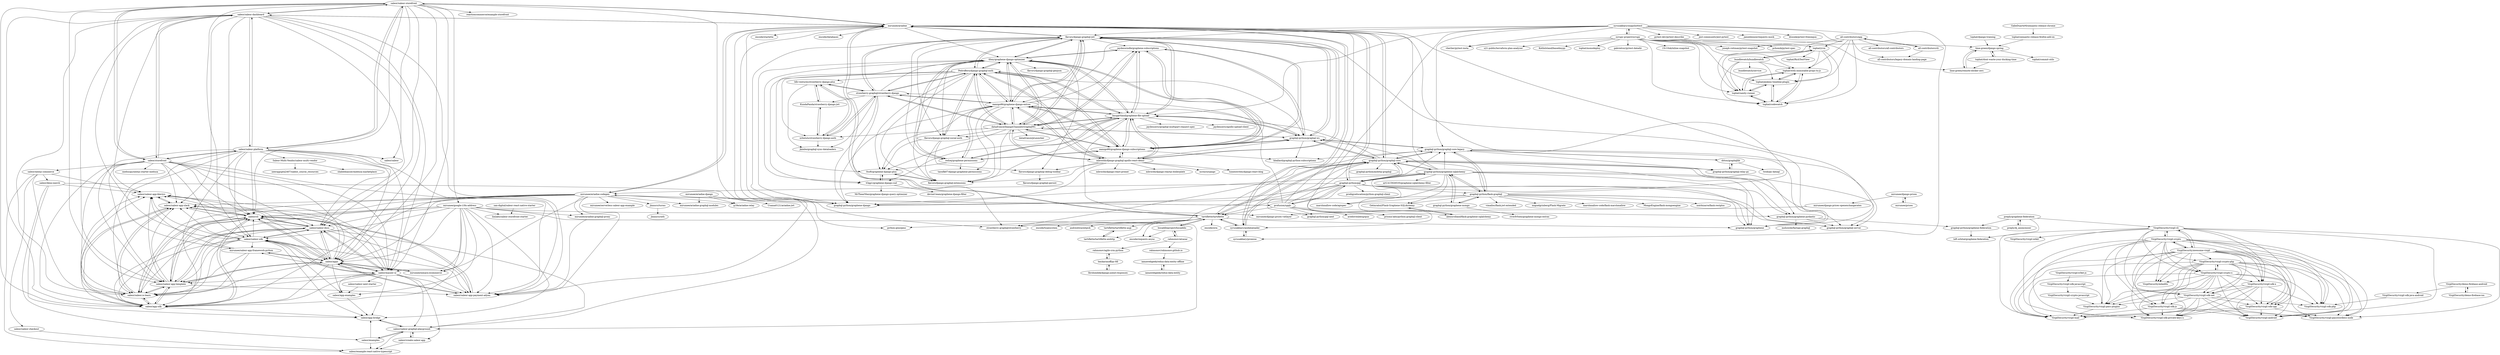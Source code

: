 digraph G {
"saleor/saleor-storefront" -> "saleor/saleor-dashboard"
"saleor/saleor-storefront" -> "saleor/saleor-platform"
"saleor/saleor-storefront" -> "saleor/saleor-sdk"
"saleor/saleor-storefront" -> "saleor/saleor-docs"
"saleor/saleor-storefront" -> "saleor/storefront"
"saleor/saleor-storefront" -> "saleor/macaw-ui"
"saleor/saleor-storefront" -> "mirumee/ariadne"
"saleor/saleor-storefront" -> "saleor/saleor" ["e"=1]
"saleor/saleor-storefront" -> "saleor/apps"
"saleor/saleor-storefront" -> "mirumee/google-i18n-address"
"saleor/saleor-storefront" -> "saleor/cli"
"saleor/saleor-storefront" -> "saleor/saleor-app-template"
"saleor/saleor-storefront" -> "reactioncommerce/example-storefront" ["e"=1]
"saleor/saleor-storefront" -> "saleor/saleor-app-payment-adyen"
"saleor/saleor-storefront" -> "saleor/app-sdk"
"saleor/saleor-dashboard" -> "saleor/saleor-storefront"
"saleor/saleor-dashboard" -> "saleor/storefront"
"saleor/saleor-dashboard" -> "saleor/saleor-platform"
"saleor/saleor-dashboard" -> "saleor/cli"
"saleor/saleor-dashboard" -> "saleor/saleor-sdk"
"saleor/saleor-dashboard" -> "saleor/apps"
"saleor/saleor-dashboard" -> "saleor/saleor-docs"
"saleor/saleor-dashboard" -> "saleor/saleor-app-template"
"saleor/saleor-dashboard" -> "saleor/macaw-ui"
"saleor/saleor-dashboard" -> "saleor/app-sdk"
"saleor/saleor-dashboard" -> "saleor/saleor.io-learn"
"saleor/saleor-dashboard" -> "saleor/saleor-app-slack"
"saleor/saleor-dashboard" -> "saleor/saleor-app-payment-adyen"
"saleor/saleor-dashboard" -> "mirumee/ariadne"
"saleor/saleor-dashboard" -> "saleor/saleor-app-klaviyo"
"tophat/with-immutable-props-to-js" -> "tophat/jenkins-timeline-plugin"
"tophat/with-immutable-props-to-js" -> "tophat/codewatch"
"tophat/with-immutable-props-to-js" -> "tophat/sanity-runner"
"flavors/django-graphql-jwt" -> "PedroBern/django-graphql-auth"
"flavors/django-graphql-jwt" -> "graphql-python/graphene-django" ["e"=1]
"flavors/django-graphql-jwt" -> "eamigo86/graphene-django-extras"
"flavors/django-graphql-jwt" -> "tfoxy/graphene-django-optimizer"
"flavors/django-graphql-jwt" -> "lmcgartland/graphene-file-upload"
"flavors/django-graphql-jwt" -> "datadvance/DjangoChannelsGraphqlWs"
"flavors/django-graphql-jwt" -> "flavors/django-graphql-social-auth"
"flavors/django-graphql-jwt" -> "eamigo86/graphene-django-subscriptions"
"flavors/django-graphql-jwt" -> "graphql-python/graphene" ["e"=1]
"flavors/django-graphql-jwt" -> "mbrochh/django-graphql-apollo-react-demo"
"flavors/django-graphql-jwt" -> "mirumee/ariadne"
"flavors/django-graphql-jwt" -> "graphql-python/graphql-ws"
"flavors/django-graphql-jwt" -> "strawberry-graphql/strawberry-django"
"flavors/django-graphql-jwt" -> "redzej/graphene-permissions"
"flavors/django-graphql-jwt" -> "jaydenwindle/graphene-subscriptions"
"mirumee/ariadne" -> "strawberry-graphql/strawberry" ["e"=1]
"mirumee/ariadne" -> "tartiflette/tartiflette"
"mirumee/ariadne" -> "graphql-python/graphql-core"
"mirumee/ariadne" -> "graphql-python/graphene" ["e"=1]
"mirumee/ariadne" -> "graphql-python/graphene-django" ["e"=1]
"mirumee/ariadne" -> "flavors/django-graphql-jwt"
"mirumee/ariadne" -> "saleor/saleor-dashboard"
"mirumee/ariadne" -> "mirumee/ariadne-codegen"
"mirumee/ariadne" -> "graphql-python/gql"
"mirumee/ariadne" -> "syrusakbary/aiodataloader"
"mirumee/ariadne" -> "encode/starlette" ["e"=1]
"mirumee/ariadne" -> "python-gino/gino" ["e"=1]
"mirumee/ariadne" -> "tfoxy/graphene-django-optimizer"
"mirumee/ariadne" -> "saleor/saleor-storefront"
"mirumee/ariadne" -> "encode/databases" ["e"=1]
"eamigo86/graphene-django-extras" -> "eamigo86/graphene-django-subscriptions"
"eamigo86/graphene-django-extras" -> "tfoxy/graphene-django-optimizer"
"eamigo86/graphene-django-extras" -> "flavors/django-graphql-jwt"
"eamigo86/graphene-django-extras" -> "datadvance/DjangoChannelsGraphqlWs"
"eamigo86/graphene-django-extras" -> "PedroBern/django-graphql-auth"
"eamigo86/graphene-django-extras" -> "lmcgartland/graphene-file-upload"
"eamigo86/graphene-django-extras" -> "flavors/django-graphql-extensions"
"eamigo86/graphene-django-extras" -> "redzej/graphene-permissions"
"eamigo86/graphene-django-extras" -> "jaydenwindle/graphene-subscriptions"
"eamigo86/graphene-django-extras" -> "0soft/graphene-django-plus"
"eamigo86/graphene-django-extras" -> "graphql-python/graphene-django" ["e"=1]
"eamigo86/graphene-django-extras" -> "mbrochh/django-graphql-apollo-react-demo"
"eamigo86/graphene-django-extras" -> "graphql-python/graphql-ws"
"eamigo86/graphene-django-extras" -> "strawberry-graphql/strawberry-django"
"eamigo86/graphene-django-extras" -> "taoufik07/django-graphene-permissions"
"eamigo86/graphene-django-subscriptions" -> "datadvance/DjangoChannelsGraphqlWs"
"eamigo86/graphene-django-subscriptions" -> "eamigo86/graphene-django-extras"
"eamigo86/graphene-django-subscriptions" -> "jaydenwindle/graphene-subscriptions"
"eamigo86/graphene-django-subscriptions" -> "graphql-python/graphql-ws"
"eamigo86/graphene-django-subscriptions" -> "hballard/graphql-python-subscriptions"
"eamigo86/graphene-django-subscriptions" -> "lmcgartland/graphene-file-upload"
"eamigo86/graphene-django-subscriptions" -> "PedroBern/django-graphql-auth"
"eamigo86/graphene-django-subscriptions" -> "tfoxy/graphene-django-optimizer"
"eamigo86/graphene-django-subscriptions" -> "redzej/graphene-permissions"
"eamigo86/graphene-django-subscriptions" -> "mbrochh/django-graphql-apollo-react-demo"
"eamigo86/graphene-django-subscriptions" -> "flavors/django-graphql-jwt"
"datadvance/DjangoChannelsGraphqlWs" -> "graphql-python/graphql-ws"
"datadvance/DjangoChannelsGraphqlWs" -> "eamigo86/graphene-django-subscriptions"
"datadvance/DjangoChannelsGraphqlWs" -> "jaydenwindle/graphene-subscriptions"
"datadvance/DjangoChannelsGraphqlWs" -> "tfoxy/graphene-django-optimizer"
"datadvance/DjangoChannelsGraphqlWs" -> "eamigo86/graphene-django-extras"
"datadvance/DjangoChannelsGraphqlWs" -> "PedroBern/django-graphql-auth"
"datadvance/DjangoChannelsGraphqlWs" -> "flavors/django-graphql-social-auth"
"datadvance/DjangoChannelsGraphqlWs" -> "flavors/django-graphql-jwt"
"datadvance/DjangoChannelsGraphqlWs" -> "lmcgartland/graphene-file-upload"
"datadvance/DjangoChannelsGraphqlWs" -> "flavors/django-graphql-extensions"
"datadvance/DjangoChannelsGraphqlWs" -> "nrbnlulu/strawberry-django-auth"
"datadvance/DjangoChannelsGraphqlWs" -> "0soft/graphene-django-plus"
"datadvance/DjangoChannelsGraphqlWs" -> "datadvance/pLauncher"
"datadvance/DjangoChannelsGraphqlWs" -> "strawberry-graphql/strawberry-django"
"datadvance/DjangoChannelsGraphqlWs" -> "mbrochh/django-graphql-apollo-react-demo"
"tartiflette/tartiflette" -> "mirumee/ariadne"
"tartiflette/tartiflette" -> "tartiflette/tartiflette-asgi"
"tartiflette/tartiflette" -> "graphql-python/graphql-core"
"tartiflette/tartiflette" -> "tartiflette/tartiflette-aiohttp"
"tartiflette/tartiflette" -> "strawberry-graphql/strawberry" ["e"=1]
"tartiflette/tartiflette" -> "syrusakbary/aiodataloader"
"tartiflette/tartiflette" -> "bocadilloproject/bocadillo"
"tartiflette/tartiflette" -> "encode/orm" ["e"=1]
"tartiflette/tartiflette" -> "graphql-python/graphql-core-legacy"
"tartiflette/tartiflette" -> "lmcgartland/graphene-file-upload"
"tartiflette/tartiflette" -> "encode/typesystem" ["e"=1]
"tartiflette/tartiflette" -> "python-gino/gino" ["e"=1]
"tartiflette/tartiflette" -> "encode/requests-async" ["e"=1]
"tartiflette/tartiflette" -> "graphql-python/graphene" ["e"=1]
"tartiflette/tartiflette" -> "andreoliwa/nitpick" ["e"=1]
"alexisrolland/flask-graphene-sqlalchemy" -> "Getmrahul/Flask-Graphene-SQLAlchemy"
"all-contributors/app" -> "all-contributors/cli"
"all-contributors/app" -> "tophat/with-immutable-props-to-js"
"all-contributors/app" -> "all-contributors/legacy-domain-landing-page"
"all-contributors/app" -> "tophat/codewatch"
"all-contributors/app" -> "tophat/sanity-runner"
"all-contributors/app" -> "tophat/jenkins-timeline-plugin"
"all-contributors/app" -> "all-contributors/all-contributors" ["e"=1]
"all-contributors/app" -> "tophat/yvm"
"flavors/django-graphql-extensions" -> "0soft/graphene-django-plus"
"profusion/sgqlc" -> "graphql-python/gql"
"profusion/sgqlc" -> "mirumee/ariadne-codegen"
"profusion/sgqlc" -> "prisma-labs/python-graphql-client"
"profusion/sgqlc" -> "graphql-python/gql-next"
"profusion/sgqlc" -> "graphql-python/graphql-core"
"profusion/sgqlc" -> "tartiflette/tartiflette"
"profusion/sgqlc" -> "mirumee/ariadne"
"profusion/sgqlc" -> "graphql-python/graphene-pydantic"
"profusion/sgqlc" -> "strawberry-graphql/strawberry-django"
"profusion/sgqlc" -> "ariebovenberg/quiz"
"bocadilloproject/bocadillo" -> "rahmonov/alcazar"
"bocadilloproject/bocadillo" -> "tartiflette/tartiflette"
"bocadilloproject/bocadillo" -> "encode/requests-async" ["e"=1]
"lmcgartland/graphene-file-upload" -> "flavors/django-graphql-jwt"
"lmcgartland/graphene-file-upload" -> "tfoxy/graphene-django-optimizer"
"lmcgartland/graphene-file-upload" -> "eamigo86/graphene-django-subscriptions"
"lmcgartland/graphene-file-upload" -> "jaydenwindle/graphene-subscriptions"
"lmcgartland/graphene-file-upload" -> "redzej/graphene-permissions"
"lmcgartland/graphene-file-upload" -> "eamigo86/graphene-django-extras"
"lmcgartland/graphene-file-upload" -> "PedroBern/django-graphql-auth"
"lmcgartland/graphene-file-upload" -> "graphql-python/graphql-ws"
"lmcgartland/graphene-file-upload" -> "datadvance/DjangoChannelsGraphqlWs"
"lmcgartland/graphene-file-upload" -> "flavors/django-graphql-social-auth"
"lmcgartland/graphene-file-upload" -> "flavors/django-graphql-extensions"
"lmcgartland/graphene-file-upload" -> "jaydenseric/graphql-multipart-request-spec" ["e"=1]
"lmcgartland/graphene-file-upload" -> "mbrochh/django-graphql-apollo-react-demo"
"lmcgartland/graphene-file-upload" -> "jaydenseric/apollo-upload-client" ["e"=1]
"lmcgartland/graphene-file-upload" -> "tOgg1/graphene-django-cud"
"graphql-python/graphene-pydantic" -> "graphql-python/graphene-federation"
"graphql-python/graphene-pydantic" -> "graphql-python/graphql-server"
"graphql-python/graphene-pydantic" -> "moluwole/fastapi-graphql"
"rahmonov/alcazar" -> "bocadilloproject/bocadillo"
"rahmonov/alcazar" -> "rahmonov/agile-crm-python"
"rahmonov/alcazar" -> "rahmonov/rahmonov.github.io"
"graphql-python/graphql-ws" -> "datadvance/DjangoChannelsGraphqlWs"
"graphql-python/graphql-ws" -> "eamigo86/graphene-django-subscriptions"
"graphql-python/graphql-ws" -> "jaydenwindle/graphene-subscriptions"
"graphql-python/graphql-ws" -> "graphql-python/graphql-core"
"graphql-python/graphql-ws" -> "hballard/graphql-python-subscriptions"
"graphql-python/graphql-ws" -> "lmcgartland/graphene-file-upload"
"graphql-python/graphql-ws" -> "graphql-python/graphql-core-legacy"
"graphql-python/graphql-ws" -> "flavors/django-graphql-jwt"
"graphql-python/graphql-core" -> "syrusakbary/aiodataloader"
"graphql-python/graphql-core" -> "graphql-python/graphql-ws"
"graphql-python/graphql-core" -> "mirumee/ariadne"
"graphql-python/graphql-core" -> "graphql-python/graphql-core-legacy"
"graphql-python/graphql-core" -> "graphql-python/graphql-server"
"graphql-python/graphql-core" -> "tartiflette/tartiflette"
"graphql-python/graphql-core" -> "graphql-python/gql"
"graphql-python/graphql-core" -> "graphql-python/graphql-relay-py"
"graphql-python/graphql-core" -> "strawberry-graphql/strawberry" ["e"=1]
"graphql-python/graphql-core" -> "lmcgartland/graphene-file-upload"
"graphql-python/graphql-core" -> "graphql-python/graphene-pydantic"
"graphql-python/graphql-core" -> "graphql-python/graphene-sqlalchemy"
"graphql-python/graphql-core" -> "graphql-python/aiohttp-graphql"
"graphql-python/graphql-core" -> "graphql-python/graphene" ["e"=1]
"graphql-python/graphql-core" -> "graphql-python/gql-next"
"bundlewatch/bundlewatch" -> "tophat/with-immutable-props-to-js"
"bundlewatch/bundlewatch" -> "tophat/codewatch"
"bundlewatch/bundlewatch" -> "tophat/sanity-runner"
"bundlewatch/bundlewatch" -> "tophat/jenkins-timeline-plugin"
"bundlewatch/bundlewatch" -> "bundlewatch/service"
"bundlewatch/bundlewatch" -> "tophat/yvm"
"saleor/saleor-docs" -> "saleor/cli"
"saleor/saleor-docs" -> "saleor/saleor-sdk"
"saleor/saleor-docs" -> "saleor/saleor-app-template"
"saleor/saleor-docs" -> "saleor/saleor-app-payment-adyen"
"saleor/saleor-docs" -> "saleor/saleor-app-slack"
"saleor/saleor-docs" -> "saleor/app-sdk"
"saleor/saleor-docs" -> "saleor/apps"
"saleor/saleor-docs" -> "saleor/saleor.io-learn"
"saleor/saleor-docs" -> "saleor/macaw-ui"
"saleor/saleor-docs" -> "saleor/saleor-app-klaviyo"
"saleor/saleor-docs" -> "saleor/saleor-graphql-playground"
"GabeDuarteM/semantic-release-chrome" -> "tophat/semantic-release-firefox-add-on"
"tfoxy/graphene-django-optimizer" -> "eamigo86/graphene-django-extras"
"tfoxy/graphene-django-optimizer" -> "flavors/django-graphql-jwt"
"tfoxy/graphene-django-optimizer" -> "0soft/graphene-django-plus"
"tfoxy/graphene-django-optimizer" -> "flavors/django-graphiql-debug-toolbar"
"tfoxy/graphene-django-optimizer" -> "PedroBern/django-graphql-auth"
"tfoxy/graphene-django-optimizer" -> "lmcgartland/graphene-file-upload"
"tfoxy/graphene-django-optimizer" -> "jaydenwindle/graphene-subscriptions"
"tfoxy/graphene-django-optimizer" -> "datadvance/DjangoChannelsGraphqlWs"
"tfoxy/graphene-django-optimizer" -> "eamigo86/graphene-django-subscriptions"
"tfoxy/graphene-django-optimizer" -> "redzej/graphene-permissions"
"tfoxy/graphene-django-optimizer" -> "tOgg1/graphene-django-cud"
"tfoxy/graphene-django-optimizer" -> "flavors/django-graphql-extensions"
"tfoxy/graphene-django-optimizer" -> "graphql-python/graphene-django" ["e"=1]
"tfoxy/graphene-django-optimizer" -> "flavors/django-graphql-geojson"
"tfoxy/graphene-django-optimizer" -> "flavors/django-graphql-social-auth"
"tophat/yvm" -> "tophat/sanity-runner"
"tophat/yvm" -> "tophat/with-immutable-props-to-js"
"tophat/yvm" -> "tophat/jenkins-timeline-plugin"
"tophat/yvm" -> "tophat/codewatch"
"tophat/yvm" -> "tophat/RichTextView" ["e"=1]
"tophat/yvm" -> "bundlewatch/bundlewatch"
"flavors/django-graphiql-debug-toolbar" -> "flavors/django-graphql-persist"
"graphql-python/graphene-mongo" -> "graphql-python/flask-graphql"
"graphql-python/graphene-mongo" -> "graphql-python/graphene-sqlalchemy"
"graphql-python/graphene-mongo" -> "riverfr0zen/graphene-mongo-extras"
"redzej/graphene-permissions" -> "taoufik07/django-graphene-permissions"
"redzej/graphene-permissions" -> "0soft/graphene-django-plus"
"redzej/graphene-permissions" -> "lmcgartland/graphene-file-upload"
"redzej/graphene-permissions" -> "eamigo86/graphene-django-subscriptions"
"redzej/graphene-permissions" -> "eamigo86/graphene-django-extras"
"redzej/graphene-permissions" -> "tfoxy/graphene-django-optimizer"
"flavors/django-graphql-social-auth" -> "flavors/django-graphql-extensions"
"flavors/django-graphql-social-auth" -> "flavors/django-graphiql-debug-toolbar"
"flavors/django-graphql-social-auth" -> "PedroBern/django-graphql-auth"
"flavors/django-graphql-social-auth" -> "0soft/graphene-django-plus"
"heykarimoff/py-fdl" -> "rahmonov/agile-crm-python"
"heykarimoff/py-fdl" -> "Ibrohimbek/django-jsend-responses"
"Ibrohimbek/django-jsend-responses" -> "heykarimoff/py-fdl"
"tophat/django-training" -> "lime-green/django-spring"
"saleor/macaw-ui" -> "saleor/app-sdk"
"saleor/macaw-ui" -> "saleor/saleor.io-learn"
"saleor/macaw-ui" -> "saleor/cli"
"saleor/macaw-ui" -> "saleor/app-bridge"
"saleor/macaw-ui" -> "saleor/saleor-app-template"
"saleor/macaw-ui" -> "saleor/saleor-app-slack"
"saleor/macaw-ui" -> "saleor/app-examples"
"saleor/macaw-ui" -> "saleor/saleor-graphql-playground"
"saleor/macaw-ui" -> "saleor/saleor-app-klaviyo"
"saleor/macaw-ui" -> "saleor/saleor-sdk"
"saleor/macaw-ui" -> "saleor/saleor-app-payment-adyen"
"saleor/macaw-ui" -> "saleor/apps"
"saleor/macaw-ui" -> "saleor/saleor-next-starter"
"saleor/macaw-ui" -> "saleor/saleor-docs"
"saleor/macaw-ui" -> "saleor/create-saleor-app"
"preply/graphene-federation" -> "preply/dj_anonymizer"
"preply/graphene-federation" -> "graphql-python/graphene-federation"
"preply/graphene-federation" -> "VirgilSecurity/virgil-cli"
"preply/graphene-federation" -> "loft-orbital/graphene-federation"
"VirgilSecurity/virgil-e3kit-js" -> "VirgilSecurity/virgil-sdk-javascript"
"tartiflette/tartiflette-asgi" -> "tartiflette/tartiflette-aiohttp"
"VirgilSecurity/demo-firebase-ios" -> "VirgilSecurity/demo-firebase-android"
"VirgilSecurity/demo-firebase-android" -> "VirgilSecurity/demo-firebase-ios"
"VirgilSecurity/demo-firebase-android" -> "VirgilSecurity/virgil-sdk-java-android"
"iamawebgeek/redux-data-entity" -> "iamawebgeek/redux-data-entity-offline"
"tophat/codewatch" -> "tophat/jenkins-timeline-plugin"
"tophat/codewatch" -> "tophat/sanity-runner"
"tophat/codewatch" -> "tophat/with-immutable-props-to-js"
"tophat/jenkins-timeline-plugin" -> "tophat/codewatch"
"tophat/jenkins-timeline-plugin" -> "tophat/sanity-runner"
"tophat/jenkins-timeline-plugin" -> "tophat/with-immutable-props-to-js"
"tophat/sanity-runner" -> "tophat/jenkins-timeline-plugin"
"tophat/sanity-runner" -> "tophat/codewatch"
"tophat/sanity-runner" -> "tophat/with-immutable-props-to-js"
"tartiflette/tartiflette-aiohttp" -> "tartiflette/tartiflette-asgi"
"iamawebgeek/redux-data-entity-offline" -> "iamawebgeek/redux-data-entity"
"saleor/saleor-platform" -> "saleor/saleor-dashboard"
"saleor/saleor-platform" -> "saleor/saleor-storefront"
"saleor/saleor-platform" -> "saleor/storefront"
"saleor/saleor-platform" -> "saleor/saleor-docs"
"saleor/saleor-platform" -> "saleor/saleor-sdk"
"saleor/saleor-platform" -> "saleor/apps"
"saleor/saleor-platform" -> "saleor/macaw-ui"
"saleor/saleor-platform" -> "saleor/cli"
"saleor/saleor-platform" -> "saleor/saleor-app-template"
"saleor/saleor-platform" -> "saleor/saleor.io-learn"
"saleor/saleor-platform" -> "saleor/app-sdk"
"saleor/saleor-platform" -> "mirumee/saleor-app-framework-python"
"saleor/saleor-platform" -> "saleor/saleor-app-payment-adyen"
"saleor/saleor-platform" -> "Saleor-Multi-Vendor/saleor-multi-vendor"
"saleor/saleor-platform" -> "saleor/saleor" ["e"=1]
"VirgilSecurity/virgil-crypto" -> "VirgilSecurity/virgil-sdk-cpp"
"VirgilSecurity/virgil-crypto" -> "VirgilSecurity/virgil-sdk-net"
"VirgilSecurity/virgil-crypto" -> "VirgilSecurity/virgil-pass-plugins"
"VirgilSecurity/virgil-crypto" -> "VirgilSecurity/virgil-mail"
"VirgilSecurity/virgil-crypto" -> "VirgilSecurity/virgil-sdk-private-keys-x"
"VirgilSecurity/virgil-crypto" -> "VirgilSecurity/virgil-android"
"VirgilSecurity/virgil-crypto" -> "VirgilSecurity/virgil-crypto-x"
"VirgilSecurity/virgil-crypto" -> "VirgilSecurity/virgil-sdk-js"
"VirgilSecurity/virgil-crypto" -> "VirgilSecurity/virgil-passwordless-node"
"VirgilSecurity/virgil-crypto" -> "VirgilSecurity/virgil-sdk-x"
"VirgilSecurity/virgil-crypto" -> "VirgilSecurity/mbedtls"
"VirgilSecurity/virgil-crypto" -> "VirgilSecurity/virgil-crypto-php"
"VirgilSecurity/virgil-crypto" -> "VirgilSecurity/virgil-sdk-php"
"VirgilSecurity/virgil-crypto" -> "VirgilSecurity/virgil-cli"
"VirgilSecurity/virgil-crypto" -> "VirgilSecurity/awesome-virgil"
"syrupy-project/syrupy" -> "syrusakbary/snapshottest"
"syrupy-project/syrupy" -> "tophat/with-immutable-props-to-js"
"syrupy-project/syrupy" -> "joseph-roitman/pytest-snapshot"
"syrupy-project/syrupy" -> "15r10nk/inline-snapshot" ["e"=1]
"syrupy-project/syrupy" -> "tophat/codewatch"
"syrupy-project/syrupy" -> "tophat/sanity-runner"
"syrupy-project/syrupy" -> "lime-green/django-spring"
"syrupy-project/syrupy" -> "tophat/jenkins-timeline-plugin"
"syrupy-project/syrupy" -> "vberlier/pytest-insta"
"syrupy-project/syrupy" -> "tophat/yvm"
"syrupy-project/syrupy" -> "lime-green/remote-docker-aws"
"syrupy-project/syrupy" -> "u21-public/terraform-plan-analyzer"
"syrupy-project/syrupy" -> "KotlinIsland/basedmypy" ["e"=1]
"syrupy-project/syrupy" -> "tophat/monodeploy"
"syrupy-project/syrupy" -> "gabrielcnr/pytest-datadir" ["e"=1]
"jaydenwindle/graphene-subscriptions" -> "datadvance/DjangoChannelsGraphqlWs"
"jaydenwindle/graphene-subscriptions" -> "eamigo86/graphene-django-subscriptions"
"jaydenwindle/graphene-subscriptions" -> "graphql-python/graphql-ws"
"jaydenwindle/graphene-subscriptions" -> "tfoxy/graphene-django-optimizer"
"jaydenwindle/graphene-subscriptions" -> "lmcgartland/graphene-file-upload"
"lime-green/remote-docker-aws" -> "lime-green/django-spring"
"saleor/saleor-sdk" -> "saleor/cli"
"saleor/saleor-sdk" -> "saleor/saleor-docs"
"saleor/saleor-sdk" -> "saleor/app-sdk"
"saleor/saleor-sdk" -> "saleor/saleor.io-learn"
"saleor/saleor-sdk" -> "saleor/apps"
"saleor/saleor-sdk" -> "saleor/saleor-app-template"
"saleor/saleor-sdk" -> "saleor/saleor-app-payment-adyen"
"saleor/saleor-sdk" -> "saleor/macaw-ui"
"saleor/saleor-sdk" -> "saleor/saleor-app-klaviyo"
"saleor/saleor-sdk" -> "saleor/app-bridge"
"saleor/saleor-sdk" -> "saleor/saleor-app-slack"
"saleor/saleor-sdk" -> "saleor/app-examples"
"saleor/saleor-sdk" -> "mirumee/saleor-app-framework-python"
"PedroBern/django-graphql-auth" -> "flavors/django-graphql-jwt"
"PedroBern/django-graphql-auth" -> "tfoxy/graphene-django-optimizer"
"PedroBern/django-graphql-auth" -> "flavors/django-graphql-social-auth"
"PedroBern/django-graphql-auth" -> "eamigo86/graphene-django-extras"
"PedroBern/django-graphql-auth" -> "datadvance/DjangoChannelsGraphqlWs"
"PedroBern/django-graphql-auth" -> "eamigo86/graphene-django-subscriptions"
"PedroBern/django-graphql-auth" -> "lmcgartland/graphene-file-upload"
"PedroBern/django-graphql-auth" -> "nrbnlulu/strawberry-django-auth"
"PedroBern/django-graphql-auth" -> "0soft/graphene-django-plus"
"PedroBern/django-graphql-auth" -> "tOgg1/graphene-django-cud"
"PedroBern/django-graphql-auth" -> "strawberry-graphql/strawberry-django"
"PedroBern/django-graphql-auth" -> "blb-ventures/strawberry-django-plus"
"PedroBern/django-graphql-auth" -> "mbrochh/django-graphql-apollo-react-demo"
"PedroBern/django-graphql-auth" -> "flavors/django-graphql-extensions"
"PedroBern/django-graphql-auth" -> "graphql-python/graphql-ws"
"Saleor-Multi-Vendor/saleor-multi-vendor" -> "shahednasser/medusa-marketplace" ["e"=1]
"Saleor-Multi-Vendor/saleor-multi-vendor" -> "neerajgupta2407/saleor_course_resources"
"tOgg1/graphene-django-cud" -> "0soft/graphene-django-plus"
"tOgg1/graphene-django-cud" -> "devind-team/graphene-django-filter"
"tOgg1/graphene-django-cud" -> "MrThearMan/graphene-django-query-optimizer"
"pytest-dev/pytest-describe" -> "pchomik/pytest-spec"
"mirumee/django-prices-openexchangerates" -> "mirumee/django-prices-vatlayer"
"0soft/graphene-django-plus" -> "flavors/django-graphql-extensions"
"0soft/graphene-django-plus" -> "tOgg1/graphene-django-cud"
"tophat/dont-waste-your-ducking-time" -> "lime-green/django-spring"
"tophat/dont-waste-your-ducking-time" -> "lime-green/remote-docker-aws"
"VirgilSecurity/virgil-pass-plugins" -> "VirgilSecurity/virgil-mail"
"lime-green/django-spring" -> "lime-green/remote-docker-aws"
"lime-green/django-spring" -> "tophat/commit-utils"
"lime-green/django-spring" -> "tophat/dont-waste-your-ducking-time"
"tophat/semantic-release-firefox-add-on" -> "lime-green/django-spring"
"saleor/storefront" -> "saleor/saleor-dashboard"
"saleor/storefront" -> "saleor/cli"
"saleor/storefront" -> "saleor/saleor-platform"
"saleor/storefront" -> "saleor/saleor-docs"
"saleor/storefront" -> "saleor/saleor.io-learn"
"saleor/storefront" -> "saleor/apps"
"saleor/storefront" -> "saleor/saleor-app-template"
"saleor/storefront" -> "saleor/saleor-sdk"
"saleor/storefront" -> "saleor/app-sdk"
"saleor/storefront" -> "saleor/saleor-storefront"
"saleor/storefront" -> "medusajs/nextjs-starter-medusa" ["e"=1]
"saleor/storefront" -> "saleor/macaw-ui"
"saleor/storefront" -> "saleor/saleor-app-slack"
"saleor/storefront" -> "saleor/saleor-app-payment-adyen"
"saleor/storefront" -> "saleor/nextjs-commerce"
"dittos/graphqllib" -> "graphql-python/graphql-relay-py"
"dittos/graphqllib" -> "graphql-python/graphql-core-legacy"
"dittos/graphqllib" -> "twidi/py-dataql"
"strawberry-graphql/strawberry-django" -> "blb-ventures/strawberry-django-plus"
"strawberry-graphql/strawberry-django" -> "nrbnlulu/strawberry-django-auth"
"strawberry-graphql/strawberry-django" -> "strawberry-graphql/strawberry" ["e"=1]
"strawberry-graphql/strawberry-django" -> "KundaPanda/strawberry-django-jwt"
"strawberry-graphql/strawberry-django" -> "flavors/django-graphql-jwt"
"strawberry-graphql/strawberry-django" -> "datadvance/DjangoChannelsGraphqlWs"
"strawberry-graphql/strawberry-django" -> "PedroBern/django-graphql-auth"
"strawberry-graphql/strawberry-django" -> "tfoxy/graphene-django-optimizer"
"strawberry-graphql/strawberry-django" -> "graphql-python/graphene-django" ["e"=1]
"strawberry-graphql/strawberry-django" -> "jkimbo/graphql-sync-dataloaders"
"strawberry-graphql/strawberry-django" -> "eamigo86/graphene-django-extras"
"mirumee/ariadne-django" -> "g18e/ariadne-relay"
"mirumee/ariadne-django" -> "mirumee/ariadne-graphql-modules"
"mirumee/ariadne-django" -> "Usama0121/ariadne-jwt"
"saleor/saleor.io-learn" -> "saleor/saleor-app-slack"
"saleor/saleor.io-learn" -> "saleor/saleor-app-klaviyo"
"saleor/saleor.io-learn" -> "saleor/app-sdk"
"saleor/saleor.io-learn" -> "saleor/cli"
"saleor/saleor.io-learn" -> "saleor/saleor-app-template"
"VirgilSecurity/virgil-crypto-php" -> "VirgilSecurity/virgil-sdk-php"
"VirgilSecurity/virgil-crypto-php" -> "VirgilSecurity/virgil-pass-plugins"
"VirgilSecurity/virgil-crypto-php" -> "VirgilSecurity/virgil-mail"
"VirgilSecurity/virgil-crypto-php" -> "VirgilSecurity/virgil-sdk-net"
"VirgilSecurity/virgil-crypto-php" -> "VirgilSecurity/virgil-sdk-private-keys-x"
"VirgilSecurity/virgil-crypto-php" -> "VirgilSecurity/virgil-android"
"VirgilSecurity/virgil-crypto-php" -> "VirgilSecurity/virgil-sdk-js"
"VirgilSecurity/virgil-crypto-php" -> "VirgilSecurity/virgil-sdk-cpp"
"VirgilSecurity/virgil-crypto-php" -> "VirgilSecurity/virgil-sdk-x"
"VirgilSecurity/virgil-crypto-php" -> "VirgilSecurity/virgil-passwordless-node"
"VirgilSecurity/virgil-crypto-php" -> "VirgilSecurity/virgil-crypto-x"
"VirgilSecurity/virgil-crypto-php" -> "VirgilSecurity/mbedtls"
"mirumee/saleor-app-framework-python" -> "saleor/saleor-app-template"
"mirumee/saleor-app-framework-python" -> "saleor/apps"
"mirumee/saleor-app-framework-python" -> "saleor/saleor.io-learn"
"mirumee/saleor-app-framework-python" -> "saleor/saleor-app-klaviyo"
"saleor/nextjs-commerce" -> "saleor/deno-merch"
"saleor/nextjs-commerce" -> "saleor/example-react-native-typescript"
"saleor/nextjs-commerce" -> "saleor/saleor.io-learn"
"saleor/nextjs-commerce" -> "saleor/saleor-checkout"
"saleor/nextjs-commerce" -> "saleor/saleor-app-klaviyo"
"VirgilSecurity/virgil-sdk-net" -> "VirgilSecurity/virgil-mail"
"VirgilSecurity/virgil-sdk-net" -> "VirgilSecurity/virgil-sdk-private-keys-x"
"VirgilSecurity/virgil-sdk-net" -> "VirgilSecurity/virgil-android"
"VirgilSecurity/virgil-sdk-net" -> "VirgilSecurity/virgil-passwordless-node"
"VirgilSecurity/virgil-sdk-net" -> "VirgilSecurity/virgil-pass-plugins"
"VirgilSecurity/virgil-sdk-net" -> "VirgilSecurity/virgil-sdk-cpp"
"VirgilSecurity/virgil-sdk-net" -> "VirgilSecurity/virgil-sdk-php"
"VirgilSecurity/virgil-sdk-net" -> "VirgilSecurity/virgil-sdk-js"
"VirgilSecurity/virgil-cli" -> "VirgilSecurity/virgil-sdk-cpp"
"VirgilSecurity/virgil-cli" -> "VirgilSecurity/awesome-virgil"
"VirgilSecurity/virgil-cli" -> "VirgilSecurity/virgil-crypto"
"VirgilSecurity/virgil-cli" -> "VirgilSecurity/virgil-sdk-net"
"VirgilSecurity/virgil-cli" -> "VirgilSecurity/virgil-iotkit"
"VirgilSecurity/virgil-cli" -> "VirgilSecurity/virgil-crypto-x"
"VirgilSecurity/virgil-cli" -> "VirgilSecurity/virgil-mail"
"VirgilSecurity/virgil-cli" -> "VirgilSecurity/virgil-sdk-private-keys-x"
"VirgilSecurity/virgil-cli" -> "VirgilSecurity/virgil-android"
"VirgilSecurity/virgil-cli" -> "VirgilSecurity/virgil-sdk-x"
"VirgilSecurity/virgil-cli" -> "VirgilSecurity/virgil-passwordless-node"
"VirgilSecurity/virgil-sdk-cpp" -> "VirgilSecurity/virgil-mail"
"VirgilSecurity/virgil-sdk-cpp" -> "VirgilSecurity/virgil-sdk-private-keys-x"
"VirgilSecurity/virgil-sdk-cpp" -> "VirgilSecurity/virgil-android"
"VirgilSecurity/virgil-sdk-cpp" -> "VirgilSecurity/virgil-passwordless-node"
"KundaPanda/strawberry-django-jwt" -> "blb-ventures/strawberry-django-plus"
"KundaPanda/strawberry-django-jwt" -> "nrbnlulu/strawberry-django-auth"
"saleor/examples" -> "saleor/example-react-native-typescript"
"saleor/examples" -> "saleor/app-bridge"
"saleor/examples" -> "saleor/saleor-graphql-playground"
"saleor/app-bridge" -> "saleor/saleor-graphql-playground"
"saleor/create-saleor-app" -> "saleor/example-react-native-typescript"
"saleor/create-saleor-app" -> "saleor/saleor-graphql-playground"
"VirgilSecurity/virgil-crypto-x" -> "VirgilSecurity/virgil-sdk-net"
"VirgilSecurity/virgil-crypto-x" -> "VirgilSecurity/virgil-mail"
"VirgilSecurity/virgil-crypto-x" -> "VirgilSecurity/virgil-sdk-private-keys-x"
"VirgilSecurity/virgil-crypto-x" -> "VirgilSecurity/virgil-android"
"VirgilSecurity/virgil-crypto-x" -> "VirgilSecurity/virgil-sdk-cpp"
"VirgilSecurity/virgil-crypto-x" -> "VirgilSecurity/virgil-passwordless-node"
"VirgilSecurity/virgil-crypto-x" -> "VirgilSecurity/virgil-sdk-php"
"VirgilSecurity/virgil-crypto-x" -> "VirgilSecurity/virgil-sdk-x"
"VirgilSecurity/virgil-crypto-x" -> "VirgilSecurity/virgil-sdk-js"
"VirgilSecurity/virgil-crypto-x" -> "VirgilSecurity/virgil-crypto-php"
"VirgilSecurity/virgil-crypto-x" -> "VirgilSecurity/virgil-pass-plugins"
"VirgilSecurity/virgil-crypto-x" -> "VirgilSecurity/mbedtls"
"VirgilSecurity/awesome-virgil" -> "VirgilSecurity/virgil-cli"
"VirgilSecurity/awesome-virgil" -> "VirgilSecurity/virgil-crypto"
"VirgilSecurity/awesome-virgil" -> "VirgilSecurity/virgil-sdk-net"
"VirgilSecurity/awesome-virgil" -> "VirgilSecurity/virgil-sdk-cpp"
"VirgilSecurity/awesome-virgil" -> "VirgilSecurity/virgil-crypto-x"
"VirgilSecurity/awesome-virgil" -> "VirgilSecurity/virgil-mail"
"VirgilSecurity/awesome-virgil" -> "VirgilSecurity/virgil-sdk-private-keys-x"
"VirgilSecurity/awesome-virgil" -> "VirgilSecurity/virgil-android"
"VirgilSecurity/awesome-virgil" -> "VirgilSecurity/virgil-sdk-js"
"VirgilSecurity/awesome-virgil" -> "VirgilSecurity/virgil-sdk-x"
"VirgilSecurity/awesome-virgil" -> "VirgilSecurity/virgil-crypto-php"
"VirgilSecurity/awesome-virgil" -> "VirgilSecurity/virgil-passwordless-node"
"VirgilSecurity/awesome-virgil" -> "VirgilSecurity/virgil-pass-plugins"
"VirgilSecurity/awesome-virgil" -> "VirgilSecurity/mbedtls"
"VirgilSecurity/awesome-virgil" -> "VirgilSecurity/virgil-sdk-php"
"jhnnsrs/turms" -> "jhnnsrs/rath"
"graphql-python/graphql-relay-py" -> "dittos/graphqllib"
"graphql-python/graphql-core-legacy" -> "dittos/graphqllib"
"graphql-python/graphql-core-legacy" -> "graphql-python/graphql-relay-py"
"graphql-python/graphql-core-legacy" -> "graphql-python/graphql-core"
"graphql-python/graphql-core-legacy" -> "hballard/graphql-python-subscriptions"
"graphql-python/graphql-core-legacy" -> "graphql-python/graphql-ws"
"graphql-python/graphql-core-legacy" -> "graphql-python/graphql-server"
"graphql-python/graphql-core-legacy" -> "graphql-python/flask-graphql"
"graphql-python/graphql-core-legacy" -> "graphql-python/graphene" ["e"=1]
"saleor/cli" -> "saleor/saleor-app-slack"
"saleor/cli" -> "saleor/saleor.io-learn"
"saleor/cli" -> "saleor/app-sdk"
"saleor/cli" -> "saleor/saleor-app-payment-adyen"
"saleor/cli" -> "saleor/saleor-app-klaviyo"
"saleor/cli" -> "saleor/apps"
"saleor/cli" -> "saleor/saleor-app-template"
"saleor/cli" -> "saleor/saleor-docs"
"mirumee/google-i18n-address" -> "saleor/apps"
"mirumee/google-i18n-address" -> "saleor/macaw-ui"
"mirumee/google-i18n-address" -> "saleor/app-examples"
"mirumee/google-i18n-address" -> "saleor/app-bridge"
"mirumee/google-i18n-address" -> "saleor/cli"
"mirumee/google-i18n-address" -> "saleor/app-sdk"
"mirumee/google-i18n-address" -> "saleor/saleor-docs"
"mirumee/google-i18n-address" -> "mirumee/nimara-ecommerce"
"mirumee/google-i18n-address" -> "saleor/saleor-app-payment-adyen"
"mirumee/google-i18n-address" -> "mirumee/django-prices-vatlayer"
"mirumee/google-i18n-address" -> "limlabs/saleor-storefront-starter"
"mirumee/google-i18n-address" -> "saleor/saleor-graphql-playground"
"mirumee/google-i18n-address" -> "mirumee/ariadne-graphql-proxy"
"mirumee/google-i18n-address" -> "saleor/saleor-sdk"
"mirumee/google-i18n-address" -> "saleor/saleor.io-learn"
"blb-ventures/strawberry-django-plus" -> "strawberry-graphql/strawberry-django"
"blb-ventures/strawberry-django-plus" -> "KundaPanda/strawberry-django-jwt"
"blb-ventures/strawberry-django-plus" -> "nrbnlulu/strawberry-django-auth"
"blb-ventures/strawberry-django-plus" -> "jkimbo/graphql-sync-dataloaders"
"nrbnlulu/strawberry-django-auth" -> "blb-ventures/strawberry-django-plus"
"nrbnlulu/strawberry-django-auth" -> "KundaPanda/strawberry-django-jwt"
"nrbnlulu/strawberry-django-auth" -> "strawberry-graphql/strawberry-django"
"nrbnlulu/strawberry-django-auth" -> "jkimbo/graphql-sync-dataloaders"
"saleor/saleor-app-template" -> "saleor/app-sdk"
"saleor/saleor-app-template" -> "saleor/saleor-app-slack"
"saleor/saleor-app-template" -> "saleor/saleor-app-klaviyo"
"saleor/saleor-app-template" -> "saleor/saleor.io-learn"
"saleor/saleor-app-template" -> "saleor/cli"
"saleor/saleor-app-template" -> "saleor/saleor-docs"
"saleor/saleor-app-template" -> "saleor/saleor-app-payment-adyen"
"saleor/saleor-app-template" -> "saleor/apps"
"VirgilSecurity/virgil-sdk-javascript" -> "VirgilSecurity/virgil-pass-plugins"
"VirgilSecurity/virgil-sdk-javascript" -> "VirgilSecurity/virgil-crypto-javascript"
"VirgilSecurity/virgil-crypto-javascript" -> "VirgilSecurity/virgil-pass-plugins"
"VirgilSecurity/virgil-sdk-js" -> "VirgilSecurity/virgil-mail"
"VirgilSecurity/virgil-sdk-js" -> "VirgilSecurity/virgil-sdk-private-keys-x"
"VirgilSecurity/virgil-sdk-js" -> "VirgilSecurity/virgil-android"
"VirgilSecurity/virgil-sdk-js" -> "VirgilSecurity/virgil-passwordless-node"
"VirgilSecurity/virgil-sdk-x" -> "VirgilSecurity/virgil-pass-plugins"
"VirgilSecurity/virgil-sdk-x" -> "VirgilSecurity/virgil-mail"
"VirgilSecurity/virgil-sdk-x" -> "VirgilSecurity/virgil-sdk-php"
"VirgilSecurity/virgil-sdk-x" -> "VirgilSecurity/virgil-sdk-net"
"VirgilSecurity/virgil-sdk-x" -> "VirgilSecurity/virgil-sdk-cpp"
"VirgilSecurity/virgil-sdk-x" -> "VirgilSecurity/virgil-sdk-private-keys-x"
"VirgilSecurity/virgil-sdk-x" -> "VirgilSecurity/virgil-android"
"saleor/saleor-app-klaviyo" -> "saleor/saleor-app-slack"
"saleor/app-sdk" -> "saleor/saleor-app-slack"
"saleor/app-sdk" -> "saleor/saleor-app-klaviyo"
"saleor/app-sdk" -> "saleor/saleor.io-learn"
"saleor/app-sdk" -> "saleor/saleor-app-template"
"saleor/app-sdk" -> "saleor/cli"
"saleor/app-sdk" -> "saleor/app-bridge"
"rahmonov/rahmonov.github.io" -> "iamawebgeek/redux-data-entity-offline"
"saleor/saleor-checkout" -> "saleor/example-react-native-typescript"
"graphql-python/flask-graphql" -> "graphql-python/graphene-sqlalchemy"
"graphql-python/flask-graphql" -> "graphql-python/graphene" ["e"=1]
"graphql-python/flask-graphql" -> "graphql-python/graphene-mongo"
"graphql-python/flask-graphql" -> "graphql-python/graphql-core-legacy"
"graphql-python/flask-graphql" -> "Getmrahul/Flask-Graphene-SQLAlchemy"
"graphql-python/flask-graphql" -> "graphql-python/graphene-django" ["e"=1]
"graphql-python/flask-graphql" -> "graphql-python/graphql-server"
"graphql-python/flask-graphql" -> "graphql-python/graphql-core"
"graphql-python/flask-graphql" -> "vimalloc/flask-jwt-extended" ["e"=1]
"graphql-python/flask-graphql" -> "miguelgrinberg/Flask-Migrate" ["e"=1]
"graphql-python/flask-graphql" -> "marshmallow-code/flask-marshmallow" ["e"=1]
"graphql-python/flask-graphql" -> "mirumee/ariadne"
"graphql-python/flask-graphql" -> "MongoEngine/flask-mongoengine" ["e"=1]
"graphql-python/flask-graphql" -> "marshmallow-code/apispec" ["e"=1]
"graphql-python/flask-graphql" -> "noirbizarre/flask-restplus" ["e"=1]
"mirumee/ariadne-codegen" -> "saleor/saleor-app-payment-adyen"
"mirumee/ariadne-codegen" -> "saleor/apps"
"mirumee/ariadne-codegen" -> "mirumee/nimara-ecommerce"
"mirumee/ariadne-codegen" -> "saleor/cli"
"mirumee/ariadne-codegen" -> "saleor/app-sdk"
"mirumee/ariadne-codegen" -> "jhnnsrs/turms"
"mirumee/ariadne-codegen" -> "mirumee/ariadne-graphql-proxy"
"mirumee/ariadne-codegen" -> "saleor/saleor-app-template"
"mirumee/ariadne-codegen" -> "g18e/ariadne-relay"
"mirumee/ariadne-codegen" -> "mirumee/ariadne-graphql-modules"
"mirumee/ariadne-codegen" -> "saleor/saleor-app-slack"
"mirumee/ariadne-codegen" -> "mirumee/ariadne"
"mirumee/ariadne-codegen" -> "profusion/sgqlc"
"mirumee/ariadne-codegen" -> "saleor/saleor.io-learn"
"mirumee/ariadne-codegen" -> "mirumee/serverless-saleor-app-example"
"all-contributors/cli" -> "all-contributors/legacy-domain-landing-page"
"all-contributors/cli" -> "all-contributors/app"
"syrusakbary/promise" -> "syrusakbary/aiodataloader"
"saleor/apps" -> "saleor/saleor-app-payment-adyen"
"saleor/apps" -> "saleor/cli"
"saleor/apps" -> "saleor/app-sdk"
"saleor/apps" -> "saleor/saleor-docs"
"saleor/apps" -> "saleor/saleor-app-template"
"saleor/apps" -> "saleor/saleor-app-slack"
"saleor/apps" -> "saleor/saleor-sdk"
"saleor/apps" -> "saleor/saleor.io-learn"
"saleor/apps" -> "saleor/saleor-app-klaviyo"
"saleor/apps" -> "saleor/macaw-ui"
"saleor/apps" -> "mirumee/saleor-app-framework-python"
"saleor/apps" -> "mirumee/nimara-ecommerce"
"saleor/apps" -> "saleor/app-examples"
"saleor/saleor-app-slack" -> "saleor/saleor-app-klaviyo"
"saleor/saleor-app-slack" -> "saleor/saleor.io-learn"
"saleor/saleor-app-slack" -> "saleor/app-sdk"
"saleor/saleor-app-slack" -> "saleor/cli"
"saleor/deno-merch" -> "saleor/examples"
"saleor/deno-merch" -> "saleor/app-bridge"
"saleor/deno-merch" -> "saleor/saleor-graphql-playground"
"saleor/deno-merch" -> "saleor/saleor-app-klaviyo"
"mirumee/prices" -> "mirumee/django-prices"
"graphql-python/graphene-federation" -> "loft-orbital/graphene-federation"
"VirgilSecurity/virgil-sdk-java-android" -> "VirgilSecurity/virgil-sdk-php"
"saleor/app-examples" -> "saleor/app-bridge"
"saleor/saleor-next-starter" -> "saleor/app-examples"
"saleor/saleor-graphql-playground" -> "saleor/app-bridge"
"saleor/saleor-graphql-playground" -> "saleor/examples"
"saleor/saleor-graphql-playground" -> "saleor/create-saleor-app"
"saleor/saleor-graphql-playground" -> "saleor/example-react-native-typescript"
"mirumee/ariadne-graphql-proxy" -> "saleor/saleor-app-payment-adyen"
"graphql-python/graphene-sqlalchemy" -> "graphql-python/flask-graphql"
"graphql-python/graphene-sqlalchemy" -> "graphql-python/graphene" ["e"=1]
"graphql-python/graphene-sqlalchemy" -> "Getmrahul/Flask-Graphene-SQLAlchemy"
"graphql-python/graphene-sqlalchemy" -> "art1415926535/graphene-sqlalchemy-filter"
"graphql-python/graphene-sqlalchemy" -> "graphql-python/graphql-core"
"graphql-python/graphene-sqlalchemy" -> "alexisrolland/flask-graphene-sqlalchemy"
"graphql-python/graphene-sqlalchemy" -> "graphql-python/graphql-server"
"graphql-python/graphene-sqlalchemy" -> "graphql-python/graphene-mongo"
"graphql-python/graphene-sqlalchemy" -> "mirumee/ariadne"
"graphql-python/graphene-sqlalchemy" -> "graphql-python/graphql-core-legacy"
"graphql-python/graphene-sqlalchemy" -> "graphql-python/graphene-pydantic"
"graphql-python/graphene-sqlalchemy" -> "graphql-python/graphene-django" ["e"=1]
"graphql-python/graphene-sqlalchemy" -> "graphql-python/gql"
"graphql-python/graphene-sqlalchemy" -> "graphql-python/graphql-ws"
"graphql-python/graphene-sqlalchemy" -> "marshmallow-code/apispec" ["e"=1]
"graphql-python/gql" -> "profusion/sgqlc"
"graphql-python/gql" -> "graphql-python/graphql-core"
"graphql-python/gql" -> "graphql-python/graphene" ["e"=1]
"graphql-python/gql" -> "mirumee/ariadne"
"graphql-python/gql" -> "strawberry-graphql/strawberry" ["e"=1]
"graphql-python/gql" -> "mirumee/ariadne-codegen"
"graphql-python/gql" -> "prisma-labs/python-graphql-client"
"graphql-python/gql" -> "prodigyeducation/python-graphql-client"
"graphql-python/gql" -> "graphql-python/graphene-pydantic"
"graphql-python/gql" -> "graphql-python/graphql-core-legacy"
"graphql-python/gql" -> "graphql-python/graphql-server"
"graphql-python/gql" -> "graphql-python/graphene-sqlalchemy"
"graphql-python/gql" -> "graphql-python/graphene-django" ["e"=1]
"graphql-python/gql" -> "tartiflette/tartiflette"
"graphql-python/gql" -> "graphql-python/flask-graphql"
"san-digital/saleor-react-native-starter" -> "limlabs/saleor-storefront-starter"
"mirumee/django-prices" -> "mirumee/prices"
"mirumee/django-prices" -> "mirumee/django-prices-openexchangerates"
"saleor/saleor-app-payment-adyen" -> "saleor/cli"
"saleor/saleor-app-payment-adyen" -> "saleor/apps"
"mirumee/nimara-ecommerce" -> "saleor/apps"
"mirumee/nimara-ecommerce" -> "saleor/saleor-app-payment-adyen"
"mirumee/nimara-ecommerce" -> "mirumee/saleor-app-framework-python"
"syrusakbary/snapshottest" -> "joseph-roitman/pytest-snapshot"
"syrusakbary/snapshottest" -> "syrupy-project/syrupy"
"syrusakbary/snapshottest" -> "syrusakbary/aiodataloader"
"syrusakbary/snapshottest" -> "lmcgartland/graphene-file-upload"
"syrusakbary/snapshottest" -> "flavors/django-graphql-jwt"
"syrusakbary/snapshottest" -> "vberlier/pytest-insta"
"syrusakbary/snapshottest" -> "graphql-python/graphql-core-legacy"
"syrusakbary/snapshottest" -> "jest-community/jest-pytest"
"syrusakbary/snapshottest" -> "syrusakbary/promise"
"syrusakbary/snapshottest" -> "jamielennox/requests-mock" ["e"=1]
"syrusakbary/snapshottest" -> "eamigo86/graphene-django-extras"
"syrusakbary/snapshottest" -> "pytest-dev/pytest-describe"
"syrusakbary/snapshottest" -> "ktosiek/pytest-freezegun" ["e"=1]
"mbrochh/django-graphql-apollo-react-demo" -> "eamigo86/graphene-django-subscriptions"
"mbrochh/django-graphql-apollo-react-demo" -> "flavors/django-graphql-extensions"
"mbrochh/django-graphql-apollo-react-demo" -> "flavors/django-graphql-jwt"
"mbrochh/django-graphql-apollo-react-demo" -> "eamigo86/graphene-django-extras"
"mbrochh/django-graphql-apollo-react-demo" -> "lmcgartland/graphene-file-upload"
"mbrochh/django-graphql-apollo-react-demo" -> "datadvance/DjangoChannelsGraphqlWs"
"mbrochh/django-graphql-apollo-react-demo" -> "PedroBern/django-graphql-auth"
"mbrochh/django-graphql-apollo-react-demo" -> "graphql-python/graphene-django" ["e"=1]
"mbrochh/django-graphql-apollo-react-demo" -> "graphql-python/graphql-ws"
"mbrochh/django-graphql-apollo-react-demo" -> "mbrochh/django-react-primer" ["e"=1]
"mbrochh/django-graphql-apollo-react-demo" -> "mbrochh/django-reactjs-boilerplate" ["e"=1]
"mbrochh/django-graphql-apollo-react-demo" -> "flavors/django-graphiql-debug-toolbar"
"mbrochh/django-graphql-apollo-react-demo" -> "ncrmro/rjango"
"mbrochh/django-graphql-apollo-react-demo" -> "lumenwrites/django-react-blog" ["e"=1]
"syrusakbary/aiodataloader" -> "graphql-python/graphql-core"
"syrusakbary/aiodataloader" -> "syrusakbary/promise"
"syrusakbary/aiodataloader" -> "mirumee/ariadne"
"syrusakbary/aiodataloader" -> "tartiflette/tartiflette"
"Getmrahul/Flask-Graphene-SQLAlchemy" -> "alexisrolland/flask-graphene-sqlalchemy"
"rahmonov/agile-crm-python" -> "heykarimoff/py-fdl"
"preply/dj_anonymizer" -> "preply/graphene-federation"
"saleor/saleor-storefront" ["l"="42.763,18.654"]
"saleor/saleor-dashboard" ["l"="42.785,18.649"]
"saleor/saleor-platform" ["l"="42.797,18.62"]
"saleor/saleor-sdk" ["l"="42.758,18.611"]
"saleor/saleor-docs" ["l"="42.747,18.615"]
"saleor/storefront" ["l"="42.782,18.6"]
"saleor/macaw-ui" ["l"="42.75,18.603"]
"mirumee/ariadne" ["l"="42.774,18.755"]
"saleor/saleor" ["l"="46.879,18.343"]
"saleor/apps" ["l"="42.747,18.627"]
"mirumee/google-i18n-address" ["l"="42.727,18.611"]
"saleor/cli" ["l"="42.765,18.624"]
"saleor/saleor-app-template" ["l"="42.771,18.634"]
"reactioncommerce/example-storefront" ["l"="-52.752,-10.951"]
"saleor/saleor-app-payment-adyen" ["l"="42.753,18.638"]
"saleor/app-sdk" ["l"="42.757,18.623"]
"saleor/saleor.io-learn" ["l"="42.77,18.616"]
"saleor/saleor-app-slack" ["l"="42.76,18.632"]
"saleor/saleor-app-klaviyo" ["l"="42.765,18.603"]
"tophat/with-immutable-props-to-js" ["l"="42.958,19.005"]
"tophat/jenkins-timeline-plugin" ["l"="42.965,18.993"]
"tophat/codewatch" ["l"="42.97,19.011"]
"tophat/sanity-runner" ["l"="42.977,19.001"]
"flavors/django-graphql-jwt" ["l"="42.777,18.857"]
"PedroBern/django-graphql-auth" ["l"="42.78,18.898"]
"graphql-python/graphene-django" ["l"="47.141,18.378"]
"eamigo86/graphene-django-extras" ["l"="42.763,18.896"]
"tfoxy/graphene-django-optimizer" ["l"="42.751,18.885"]
"lmcgartland/graphene-file-upload" ["l"="42.765,18.871"]
"datadvance/DjangoChannelsGraphqlWs" ["l"="42.774,18.883"]
"flavors/django-graphql-social-auth" ["l"="42.747,18.908"]
"eamigo86/graphene-django-subscriptions" ["l"="42.746,18.873"]
"graphql-python/graphene" ["l"="44.619,20.907"]
"mbrochh/django-graphql-apollo-react-demo" ["l"="42.733,18.885"]
"graphql-python/graphql-ws" ["l"="42.753,18.842"]
"strawberry-graphql/strawberry-django" ["l"="42.802,18.879"]
"redzej/graphene-permissions" ["l"="42.74,18.898"]
"jaydenwindle/graphene-subscriptions" ["l"="42.751,18.859"]
"strawberry-graphql/strawberry" ["l"="44.676,20.981"]
"tartiflette/tartiflette" ["l"="42.812,18.784"]
"graphql-python/graphql-core" ["l"="42.764,18.787"]
"mirumee/ariadne-codegen" ["l"="42.746,18.677"]
"graphql-python/gql" ["l"="42.746,18.741"]
"syrusakbary/aiodataloader" ["l"="42.812,18.812"]
"encode/starlette" ["l"="44.719,20.894"]
"python-gino/gino" ["l"="44.707,21.05"]
"encode/databases" ["l"="44.757,21.045"]
"flavors/django-graphql-extensions" ["l"="42.764,18.913"]
"0soft/graphene-django-plus" ["l"="42.751,18.922"]
"taoufik07/django-graphene-permissions" ["l"="42.733,18.928"]
"hballard/graphql-python-subscriptions" ["l"="42.719,18.845"]
"nrbnlulu/strawberry-django-auth" ["l"="42.808,18.902"]
"datadvance/pLauncher" ["l"="42.785,18.922"]
"tartiflette/tartiflette-asgi" ["l"="42.86,18.792"]
"tartiflette/tartiflette-aiohttp" ["l"="42.853,18.775"]
"bocadilloproject/bocadillo" ["l"="42.894,18.772"]
"encode/orm" ["l"="44.772,21.067"]
"graphql-python/graphql-core-legacy" ["l"="42.739,18.81"]
"encode/typesystem" ["l"="44.792,21.238"]
"encode/requests-async" ["l"="44.781,21.102"]
"andreoliwa/nitpick" ["l"="45.28,21.252"]
"alexisrolland/flask-graphene-sqlalchemy" ["l"="42.651,18.799"]
"Getmrahul/Flask-Graphene-SQLAlchemy" ["l"="42.669,18.794"]
"all-contributors/app" ["l"="42.989,19.034"]
"all-contributors/cli" ["l"="43.011,19.07"]
"all-contributors/legacy-domain-landing-page" ["l"="43.014,19.048"]
"all-contributors/all-contributors" ["l"="-3.845,-29.067"]
"tophat/yvm" ["l"="42.981,18.985"]
"profusion/sgqlc" ["l"="42.795,18.741"]
"prisma-labs/python-graphql-client" ["l"="42.773,18.71"]
"graphql-python/gql-next" ["l"="42.817,18.759"]
"graphql-python/graphene-pydantic" ["l"="42.798,18.721"]
"ariebovenberg/quiz" ["l"="42.843,18.726"]
"rahmonov/alcazar" ["l"="42.944,18.767"]
"jaydenseric/graphql-multipart-request-spec" ["l"="-0.421,-20.486"]
"jaydenseric/apollo-upload-client" ["l"="-0.427,-20.564"]
"tOgg1/graphene-django-cud" ["l"="42.764,18.934"]
"graphql-python/graphene-federation" ["l"="42.9,18.645"]
"graphql-python/graphql-server" ["l"="42.743,18.767"]
"moluwole/fastapi-graphql" ["l"="42.834,18.7"]
"rahmonov/agile-crm-python" ["l"="42.975,18.752"]
"rahmonov/rahmonov.github.io" ["l"="42.981,18.773"]
"graphql-python/graphql-relay-py" ["l"="42.709,18.816"]
"graphql-python/graphene-sqlalchemy" ["l"="42.723,18.78"]
"graphql-python/aiohttp-graphql" ["l"="42.706,18.739"]
"bundlewatch/bundlewatch" ["l"="43.004,18.997"]
"bundlewatch/service" ["l"="43.035,18.999"]
"saleor/saleor-graphql-playground" ["l"="42.736,18.581"]
"GabeDuarteM/semantic-release-chrome" ["l"="42.904,19.087"]
"tophat/semantic-release-firefox-add-on" ["l"="42.907,19.06"]
"flavors/django-graphiql-debug-toolbar" ["l"="42.71,18.91"]
"flavors/django-graphql-geojson" ["l"="42.713,18.937"]
"tophat/RichTextView" ["l"="45.15,-26.237"]
"flavors/django-graphql-persist" ["l"="42.682,18.934"]
"graphql-python/graphene-mongo" ["l"="42.666,18.761"]
"graphql-python/flask-graphql" ["l"="42.697,18.771"]
"riverfr0zen/graphene-mongo-extras" ["l"="42.634,18.757"]
"heykarimoff/py-fdl" ["l"="42.994,18.744"]
"Ibrohimbek/django-jsend-responses" ["l"="43.011,18.739"]
"tophat/django-training" ["l"="42.89,19.039"]
"lime-green/django-spring" ["l"="42.91,19.022"]
"saleor/app-bridge" ["l"="42.744,18.589"]
"saleor/app-examples" ["l"="42.733,18.598"]
"saleor/saleor-next-starter" ["l"="42.717,18.583"]
"saleor/create-saleor-app" ["l"="42.74,18.569"]
"preply/graphene-federation" ["l"="42.968,18.591"]
"preply/dj_anonymizer" ["l"="42.988,18.584"]
"VirgilSecurity/virgil-cli" ["l"="43.042,18.526"]
"loft-orbital/graphene-federation" ["l"="42.936,18.618"]
"VirgilSecurity/virgil-e3kit-js" ["l"="43.155,18.487"]
"VirgilSecurity/virgil-sdk-javascript" ["l"="43.126,18.493"]
"VirgilSecurity/demo-firebase-ios" ["l"="43.106,18.399"]
"VirgilSecurity/demo-firebase-android" ["l"="43.097,18.417"]
"VirgilSecurity/virgil-sdk-java-android" ["l"="43.083,18.446"]
"iamawebgeek/redux-data-entity" ["l"="43.029,18.777"]
"iamawebgeek/redux-data-entity-offline" ["l"="43.009,18.776"]
"mirumee/saleor-app-framework-python" ["l"="42.778,18.622"]
"Saleor-Multi-Vendor/saleor-multi-vendor" ["l"="42.841,18.575"]
"VirgilSecurity/virgil-crypto" ["l"="43.059,18.507"]
"VirgilSecurity/virgil-sdk-cpp" ["l"="43.065,18.524"]
"VirgilSecurity/virgil-sdk-net" ["l"="43.069,18.509"]
"VirgilSecurity/virgil-pass-plugins" ["l"="43.087,18.498"]
"VirgilSecurity/virgil-mail" ["l"="43.072,18.517"]
"VirgilSecurity/virgil-sdk-private-keys-x" ["l"="43.063,18.516"]
"VirgilSecurity/virgil-android" ["l"="43.053,18.514"]
"VirgilSecurity/virgil-crypto-x" ["l"="43.066,18.498"]
"VirgilSecurity/virgil-sdk-js" ["l"="43.057,18.522"]
"VirgilSecurity/virgil-passwordless-node" ["l"="43.046,18.509"]
"VirgilSecurity/virgil-sdk-x" ["l"="43.079,18.513"]
"VirgilSecurity/mbedtls" ["l"="43.076,18.487"]
"VirgilSecurity/virgil-crypto-php" ["l"="43.076,18.502"]
"VirgilSecurity/virgil-sdk-php" ["l"="43.069,18.482"]
"VirgilSecurity/awesome-virgil" ["l"="43.05,18.495"]
"syrupy-project/syrupy" ["l"="42.926,18.969"]
"syrusakbary/snapshottest" ["l"="42.849,18.897"]
"joseph-roitman/pytest-snapshot" ["l"="42.903,18.929"]
"15r10nk/inline-snapshot" ["l"="45.019,21.314"]
"vberlier/pytest-insta" ["l"="42.886,18.942"]
"lime-green/remote-docker-aws" ["l"="42.919,19.005"]
"u21-public/terraform-plan-analyzer" ["l"="42.95,18.964"]
"KotlinIsland/basedmypy" ["l"="45.172,21.532"]
"tophat/monodeploy" ["l"="42.957,18.942"]
"gabrielcnr/pytest-datadir" ["l"="-14.267,-5.623"]
"blb-ventures/strawberry-django-plus" ["l"="42.809,18.92"]
"shahednasser/medusa-marketplace" ["l"="-3.17,-30.905"]
"neerajgupta2407/saleor_course_resources" ["l"="42.859,18.548"]
"devind-team/graphene-django-filter" ["l"="42.765,18.968"]
"MrThearMan/graphene-django-query-optimizer" ["l"="42.747,18.967"]
"pytest-dev/pytest-describe" ["l"="42.849,18.967"]
"pchomik/pytest-spec" ["l"="42.842,19.004"]
"mirumee/django-prices-openexchangerates" ["l"="42.658,18.517"]
"mirumee/django-prices-vatlayer" ["l"="42.689,18.559"]
"tophat/dont-waste-your-ducking-time" ["l"="42.923,19.03"]
"tophat/commit-utils" ["l"="42.909,19.043"]
"medusajs/nextjs-starter-medusa" ["l"="-3.253,-30.553"]
"saleor/nextjs-commerce" ["l"="42.773,18.567"]
"dittos/graphqllib" ["l"="42.69,18.83"]
"twidi/py-dataql" ["l"="42.656,18.843"]
"KundaPanda/strawberry-django-jwt" ["l"="42.824,18.905"]
"jkimbo/graphql-sync-dataloaders" ["l"="42.828,18.92"]
"mirumee/ariadne-django" ["l"="42.656,18.662"]
"g18e/ariadne-relay" ["l"="42.697,18.666"]
"mirumee/ariadne-graphql-modules" ["l"="42.686,18.675"]
"Usama0121/ariadne-jwt" ["l"="42.625,18.653"]
"saleor/deno-merch" ["l"="42.753,18.569"]
"saleor/example-react-native-typescript" ["l"="42.75,18.553"]
"saleor/saleor-checkout" ["l"="42.765,18.538"]
"VirgilSecurity/virgil-iotkit" ["l"="43.038,18.549"]
"saleor/examples" ["l"="42.733,18.563"]
"jhnnsrs/turms" ["l"="42.692,18.649"]
"jhnnsrs/rath" ["l"="42.669,18.635"]
"mirumee/nimara-ecommerce" ["l"="42.73,18.636"]
"limlabs/saleor-storefront-starter" ["l"="42.69,18.592"]
"mirumee/ariadne-graphql-proxy" ["l"="42.727,18.649"]
"VirgilSecurity/virgil-crypto-javascript" ["l"="43.11,18.482"]
"vimalloc/flask-jwt-extended" ["l"="42.117,21.934"]
"miguelgrinberg/Flask-Migrate" ["l"="42.107,21.9"]
"marshmallow-code/flask-marshmallow" ["l"="42.14,21.954"]
"MongoEngine/flask-mongoengine" ["l"="42.191,21.873"]
"marshmallow-code/apispec" ["l"="42.168,22.038"]
"noirbizarre/flask-restplus" ["l"="42.09,21.964"]
"mirumee/serverless-saleor-app-example" ["l"="42.719,18.678"]
"syrusakbary/promise" ["l"="42.853,18.843"]
"mirumee/prices" ["l"="42.617,18.459"]
"mirumee/django-prices" ["l"="42.634,18.481"]
"art1415926535/graphene-sqlalchemy-filter" ["l"="42.765,18.811"]
"prodigyeducation/python-graphql-client" ["l"="42.703,18.712"]
"san-digital/saleor-react-native-starter" ["l"="42.666,18.579"]
"jest-community/jest-pytest" ["l"="42.885,18.897"]
"jamielennox/requests-mock" ["l"="45.264,21.047"]
"ktosiek/pytest-freezegun" ["l"="45.279,19.345"]
"mbrochh/django-react-primer" ["l"="46.904,18.441"]
"mbrochh/django-reactjs-boilerplate" ["l"="46.948,18.446"]
"ncrmro/rjango" ["l"="42.682,18.904"]
"lumenwrites/django-react-blog" ["l"="47.002,18.465"]
}